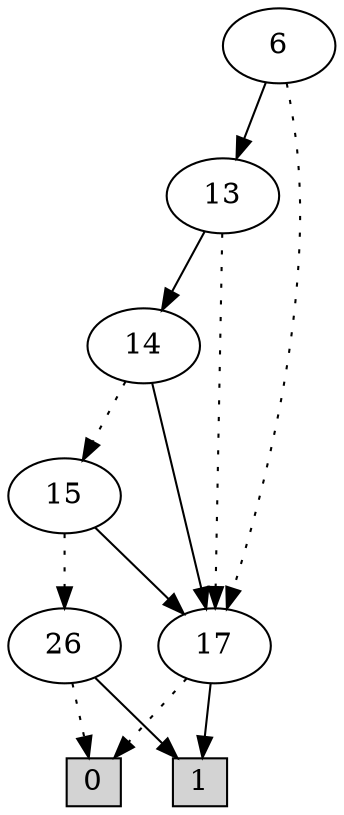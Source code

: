 digraph G {
0 [shape=box, label="0", style=filled, shape=box, height=0.3, width=0.3];
1 [shape=box, label="1", style=filled, shape=box, height=0.3, width=0.3];
1824 [label="6"];
1824 -> 36 [style=dotted];
1824 -> 1823 [style=filled];
36 [label="17"];
36 -> 0 [style=dotted];
36 -> 1 [style=filled];
1823 [label="13"];
1823 -> 36 [style=dotted];
1823 -> 1822 [style=filled];
1822 [label="14"];
1822 -> 1821 [style=dotted];
1822 -> 36 [style=filled];
1821 [label="15"];
1821 -> 54 [style=dotted];
1821 -> 36 [style=filled];
54 [label="26"];
54 -> 0 [style=dotted];
54 -> 1 [style=filled];
}
